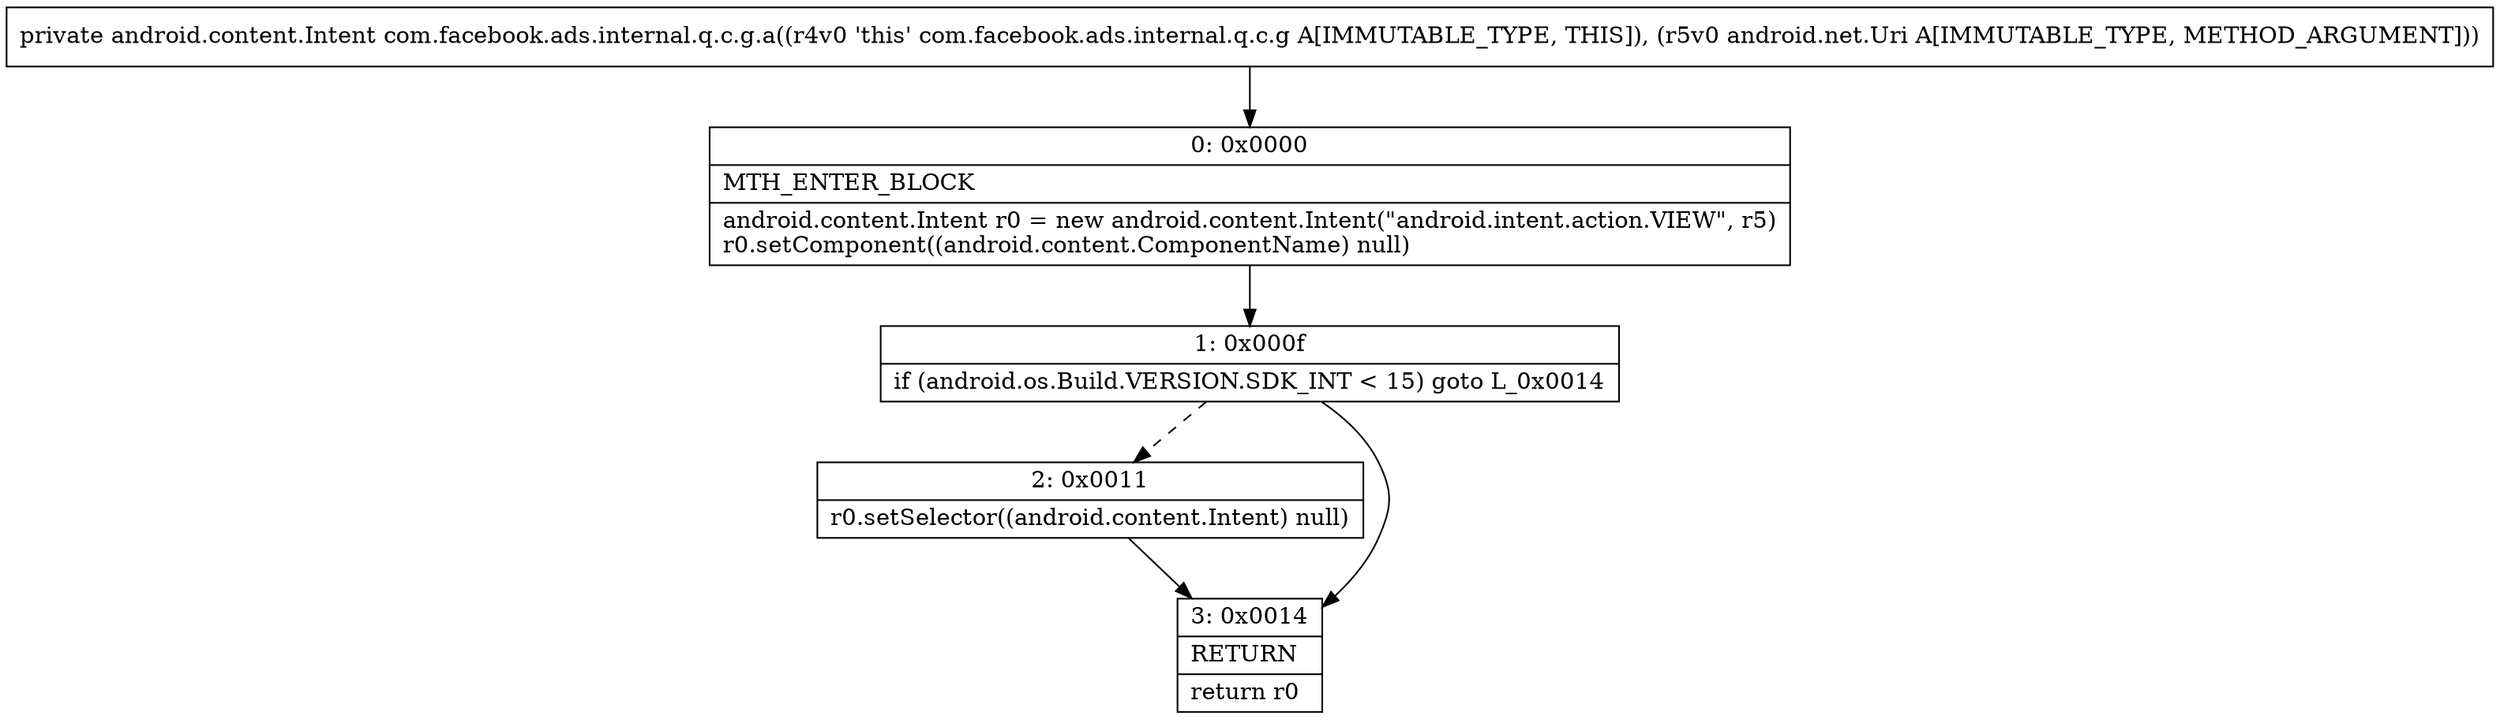 digraph "CFG forcom.facebook.ads.internal.q.c.g.a(Landroid\/net\/Uri;)Landroid\/content\/Intent;" {
Node_0 [shape=record,label="{0\:\ 0x0000|MTH_ENTER_BLOCK\l|android.content.Intent r0 = new android.content.Intent(\"android.intent.action.VIEW\", r5)\lr0.setComponent((android.content.ComponentName) null)\l}"];
Node_1 [shape=record,label="{1\:\ 0x000f|if (android.os.Build.VERSION.SDK_INT \< 15) goto L_0x0014\l}"];
Node_2 [shape=record,label="{2\:\ 0x0011|r0.setSelector((android.content.Intent) null)\l}"];
Node_3 [shape=record,label="{3\:\ 0x0014|RETURN\l|return r0\l}"];
MethodNode[shape=record,label="{private android.content.Intent com.facebook.ads.internal.q.c.g.a((r4v0 'this' com.facebook.ads.internal.q.c.g A[IMMUTABLE_TYPE, THIS]), (r5v0 android.net.Uri A[IMMUTABLE_TYPE, METHOD_ARGUMENT])) }"];
MethodNode -> Node_0;
Node_0 -> Node_1;
Node_1 -> Node_2[style=dashed];
Node_1 -> Node_3;
Node_2 -> Node_3;
}

